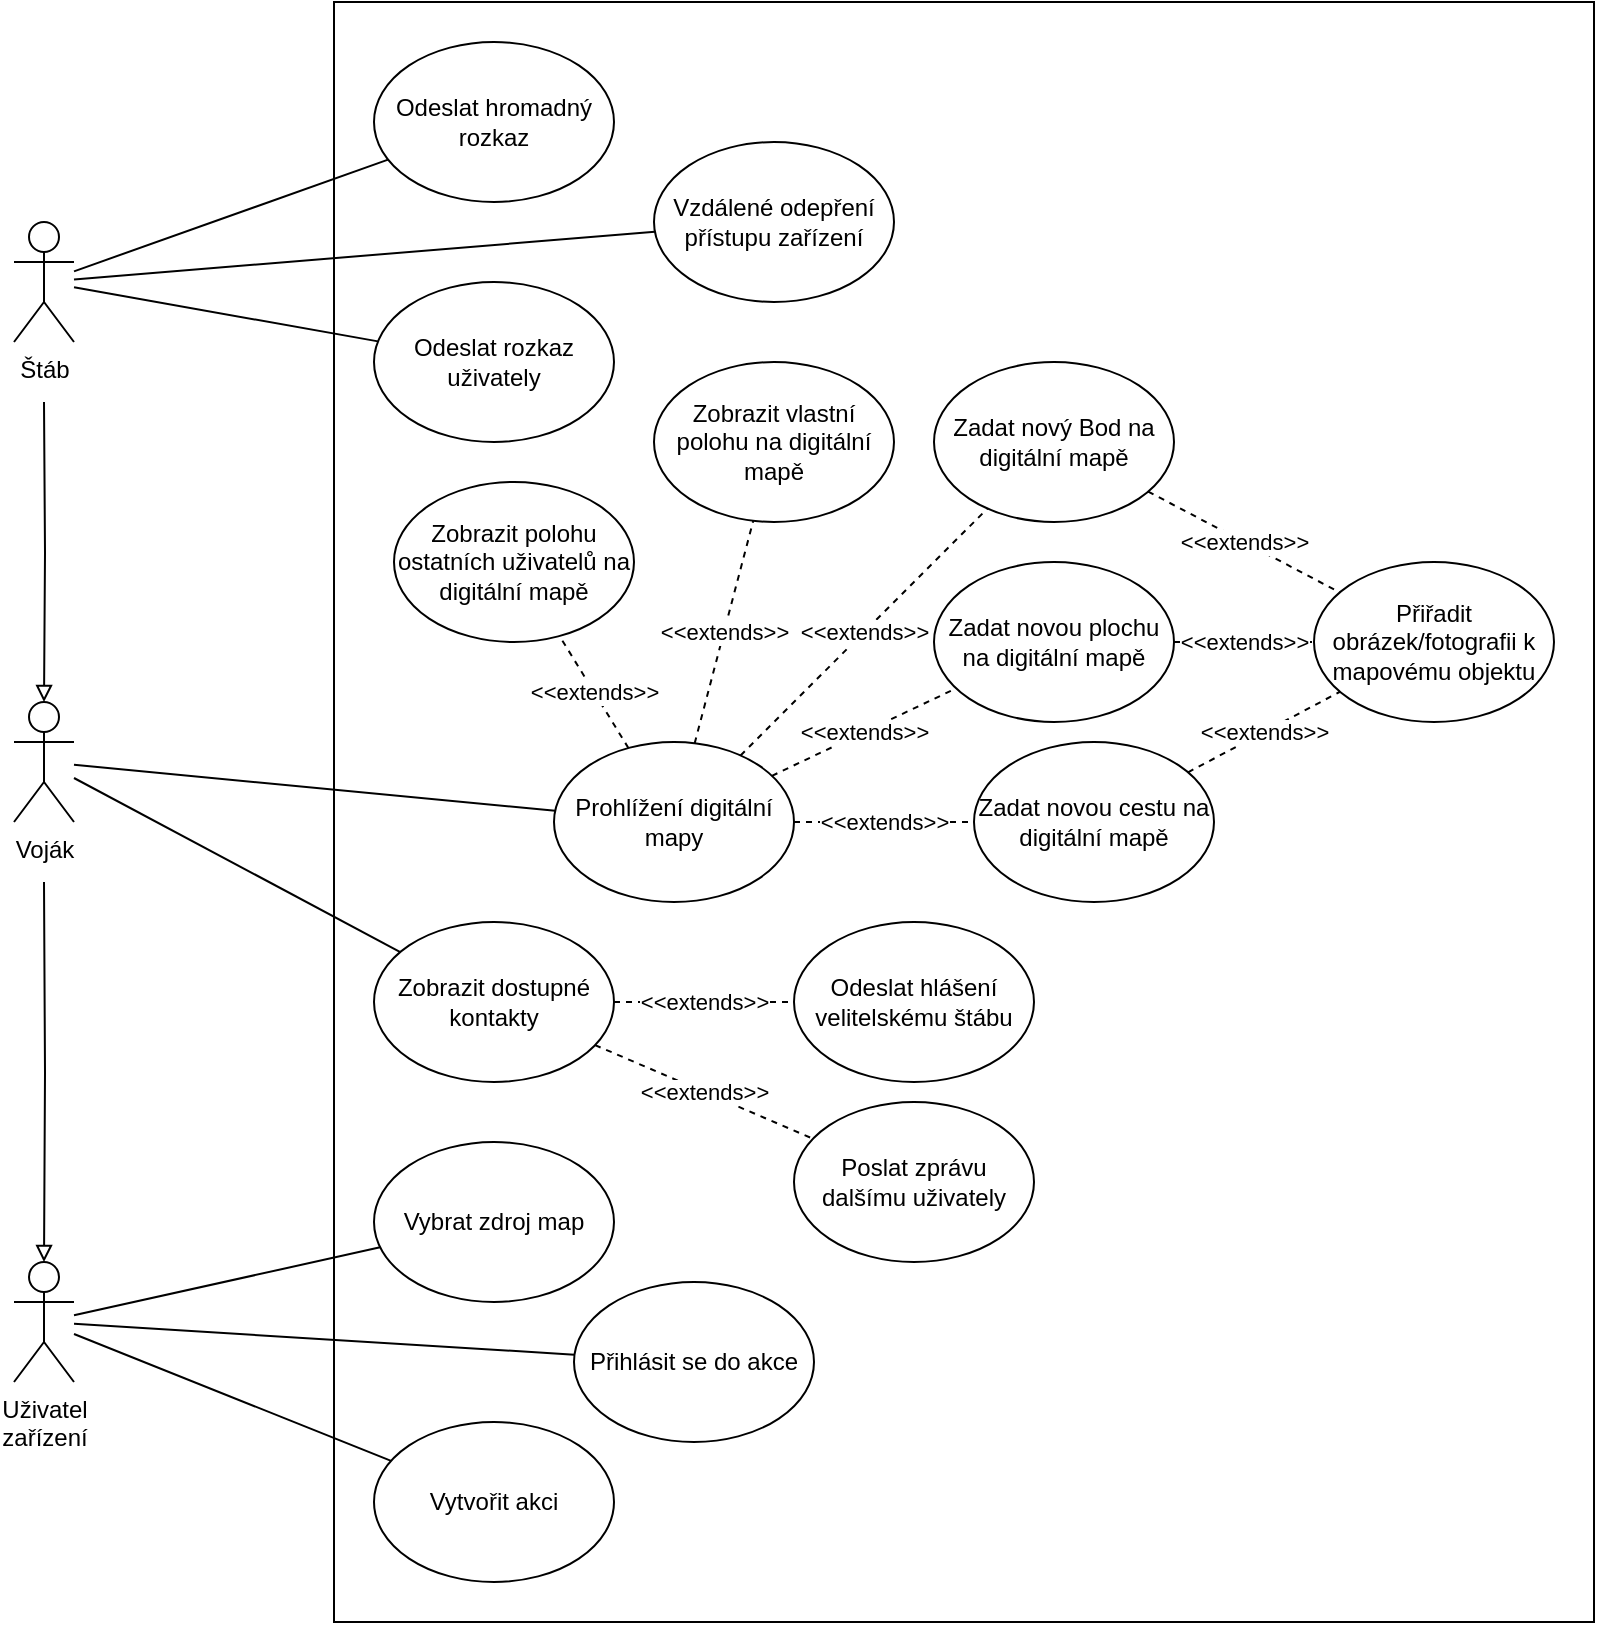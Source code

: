 <mxfile version="22.1.4" type="device">
  <diagram name="Stránka-1" id="Ws_4WNnmmAXJiaBilU-j">
    <mxGraphModel dx="1105" dy="571" grid="1" gridSize="10" guides="1" tooltips="1" connect="1" arrows="1" fold="1" page="1" pageScale="1" pageWidth="827" pageHeight="1169" math="0" shadow="0">
      <root>
        <mxCell id="0" />
        <mxCell id="1" parent="0" />
        <mxCell id="JHc48PycI52fIAh6Qi8w-1" value="Zobrazit vlastní polohu na digitální mapě" style="ellipse;whiteSpace=wrap;html=1;" vertex="1" parent="1">
          <mxGeometry x="370" y="190" width="120" height="80" as="geometry" />
        </mxCell>
        <mxCell id="JHc48PycI52fIAh6Qi8w-26" value="&amp;lt;&amp;lt;extends&amp;gt;&amp;gt;" style="rounded=0;orthogonalLoop=1;jettySize=auto;html=1;endArrow=none;endFill=0;dashed=1;" edge="1" parent="1" source="JHc48PycI52fIAh6Qi8w-2" target="JHc48PycI52fIAh6Qi8w-6">
          <mxGeometry relative="1" as="geometry" />
        </mxCell>
        <mxCell id="JHc48PycI52fIAh6Qi8w-2" value="Zadat nový Bod na digitální mapě" style="ellipse;whiteSpace=wrap;html=1;" vertex="1" parent="1">
          <mxGeometry x="510" y="190" width="120" height="80" as="geometry" />
        </mxCell>
        <mxCell id="JHc48PycI52fIAh6Qi8w-27" value="&amp;lt;&amp;lt;extends&amp;gt;&amp;gt;" style="rounded=0;orthogonalLoop=1;jettySize=auto;html=1;dashed=1;endArrow=none;endFill=0;" edge="1" parent="1" source="JHc48PycI52fIAh6Qi8w-3" target="JHc48PycI52fIAh6Qi8w-6">
          <mxGeometry relative="1" as="geometry" />
        </mxCell>
        <mxCell id="JHc48PycI52fIAh6Qi8w-3" value="Zadat novou plochu na digitální mapě" style="ellipse;whiteSpace=wrap;html=1;" vertex="1" parent="1">
          <mxGeometry x="510" y="290" width="120" height="80" as="geometry" />
        </mxCell>
        <mxCell id="JHc48PycI52fIAh6Qi8w-4" value="Zobrazit polohu ostatních uživatelů na digitální mapě" style="ellipse;whiteSpace=wrap;html=1;" vertex="1" parent="1">
          <mxGeometry x="240" y="250" width="120" height="80" as="geometry" />
        </mxCell>
        <mxCell id="JHc48PycI52fIAh6Qi8w-28" value="&amp;lt;&amp;lt;extends&amp;gt;&amp;gt;" style="rounded=0;orthogonalLoop=1;jettySize=auto;html=1;dashed=1;endArrow=none;endFill=0;" edge="1" parent="1" source="JHc48PycI52fIAh6Qi8w-5" target="JHc48PycI52fIAh6Qi8w-6">
          <mxGeometry relative="1" as="geometry" />
        </mxCell>
        <mxCell id="JHc48PycI52fIAh6Qi8w-5" value="Zadat novou cestu na digitální mapě" style="ellipse;whiteSpace=wrap;html=1;" vertex="1" parent="1">
          <mxGeometry x="530" y="380" width="120" height="80" as="geometry" />
        </mxCell>
        <mxCell id="JHc48PycI52fIAh6Qi8w-6" value="Přiřadit obrázek/fotografii k mapovému objektu" style="ellipse;whiteSpace=wrap;html=1;" vertex="1" parent="1">
          <mxGeometry x="700" y="290" width="120" height="80" as="geometry" />
        </mxCell>
        <mxCell id="JHc48PycI52fIAh6Qi8w-34" value="&amp;lt;&amp;lt;extends&amp;gt;&amp;gt;" style="rounded=0;orthogonalLoop=1;jettySize=auto;html=1;dashed=1;endArrow=none;endFill=0;" edge="1" parent="1" source="JHc48PycI52fIAh6Qi8w-7" target="JHc48PycI52fIAh6Qi8w-8">
          <mxGeometry relative="1" as="geometry" />
        </mxCell>
        <mxCell id="JHc48PycI52fIAh6Qi8w-35" value="&amp;lt;&amp;lt;extends&amp;gt;&amp;gt;" style="rounded=0;orthogonalLoop=1;jettySize=auto;html=1;dashed=1;endArrow=none;endFill=0;" edge="1" parent="1" source="JHc48PycI52fIAh6Qi8w-7" target="JHc48PycI52fIAh6Qi8w-9">
          <mxGeometry relative="1" as="geometry" />
        </mxCell>
        <mxCell id="JHc48PycI52fIAh6Qi8w-7" value="Zobrazit dostupné kontakty" style="ellipse;whiteSpace=wrap;html=1;" vertex="1" parent="1">
          <mxGeometry x="230" y="470" width="120" height="80" as="geometry" />
        </mxCell>
        <mxCell id="JHc48PycI52fIAh6Qi8w-8" value="Odeslat hlášení velitelskému štábu" style="ellipse;whiteSpace=wrap;html=1;" vertex="1" parent="1">
          <mxGeometry x="440" y="470" width="120" height="80" as="geometry" />
        </mxCell>
        <mxCell id="JHc48PycI52fIAh6Qi8w-9" value="Poslat zprávu dalšímu uživately" style="ellipse;whiteSpace=wrap;html=1;" vertex="1" parent="1">
          <mxGeometry x="440" y="560" width="120" height="80" as="geometry" />
        </mxCell>
        <mxCell id="JHc48PycI52fIAh6Qi8w-10" value="Odeslat rozkaz uživately" style="ellipse;whiteSpace=wrap;html=1;" vertex="1" parent="1">
          <mxGeometry x="230" y="150" width="120" height="80" as="geometry" />
        </mxCell>
        <mxCell id="JHc48PycI52fIAh6Qi8w-11" value="Vzdálené odepření přístupu zařízení" style="ellipse;whiteSpace=wrap;html=1;" vertex="1" parent="1">
          <mxGeometry x="370" y="80" width="120" height="80" as="geometry" />
        </mxCell>
        <mxCell id="JHc48PycI52fIAh6Qi8w-29" value="&amp;lt;&amp;lt;extends&amp;gt;&amp;gt;" style="rounded=0;orthogonalLoop=1;jettySize=auto;html=1;dashed=1;endArrow=none;endFill=0;" edge="1" parent="1" source="JHc48PycI52fIAh6Qi8w-12" target="JHc48PycI52fIAh6Qi8w-4">
          <mxGeometry relative="1" as="geometry" />
        </mxCell>
        <mxCell id="JHc48PycI52fIAh6Qi8w-30" value="&amp;lt;&amp;lt;extends&amp;gt;&amp;gt;" style="rounded=0;orthogonalLoop=1;jettySize=auto;html=1;dashed=1;endArrow=none;endFill=0;" edge="1" parent="1" source="JHc48PycI52fIAh6Qi8w-12" target="JHc48PycI52fIAh6Qi8w-1">
          <mxGeometry relative="1" as="geometry" />
        </mxCell>
        <mxCell id="JHc48PycI52fIAh6Qi8w-31" value="&amp;lt;&amp;lt;extends&amp;gt;&amp;gt;" style="rounded=0;orthogonalLoop=1;jettySize=auto;html=1;dashed=1;endArrow=none;endFill=0;" edge="1" parent="1" source="JHc48PycI52fIAh6Qi8w-12" target="JHc48PycI52fIAh6Qi8w-2">
          <mxGeometry relative="1" as="geometry" />
        </mxCell>
        <mxCell id="JHc48PycI52fIAh6Qi8w-32" value="&amp;lt;&amp;lt;extends&amp;gt;&amp;gt;" style="rounded=0;orthogonalLoop=1;jettySize=auto;html=1;dashed=1;endArrow=none;endFill=0;" edge="1" parent="1" source="JHc48PycI52fIAh6Qi8w-12" target="JHc48PycI52fIAh6Qi8w-3">
          <mxGeometry relative="1" as="geometry" />
        </mxCell>
        <mxCell id="JHc48PycI52fIAh6Qi8w-33" value="&amp;lt;&amp;lt;extends&amp;gt;&amp;gt;" style="rounded=0;orthogonalLoop=1;jettySize=auto;html=1;dashed=1;endArrow=none;endFill=0;" edge="1" parent="1" source="JHc48PycI52fIAh6Qi8w-12" target="JHc48PycI52fIAh6Qi8w-5">
          <mxGeometry relative="1" as="geometry" />
        </mxCell>
        <mxCell id="JHc48PycI52fIAh6Qi8w-12" value="Prohlížení digitální mapy" style="ellipse;whiteSpace=wrap;html=1;" vertex="1" parent="1">
          <mxGeometry x="320" y="380" width="120" height="80" as="geometry" />
        </mxCell>
        <mxCell id="JHc48PycI52fIAh6Qi8w-13" value="Vytvořit akci" style="ellipse;whiteSpace=wrap;html=1;" vertex="1" parent="1">
          <mxGeometry x="230" y="720" width="120" height="80" as="geometry" />
        </mxCell>
        <mxCell id="JHc48PycI52fIAh6Qi8w-14" value="Přihlásit se do akce" style="ellipse;whiteSpace=wrap;html=1;" vertex="1" parent="1">
          <mxGeometry x="330" y="650" width="120" height="80" as="geometry" />
        </mxCell>
        <mxCell id="JHc48PycI52fIAh6Qi8w-15" value="Odeslat hromadný rozkaz" style="ellipse;whiteSpace=wrap;html=1;" vertex="1" parent="1">
          <mxGeometry x="230" y="30" width="120" height="80" as="geometry" />
        </mxCell>
        <mxCell id="JHc48PycI52fIAh6Qi8w-16" value="Vybrat zdroj map" style="ellipse;whiteSpace=wrap;html=1;" vertex="1" parent="1">
          <mxGeometry x="230" y="580" width="120" height="80" as="geometry" />
        </mxCell>
        <mxCell id="JHc48PycI52fIAh6Qi8w-37" style="rounded=0;orthogonalLoop=1;jettySize=auto;html=1;endArrow=none;endFill=0;" edge="1" parent="1" source="JHc48PycI52fIAh6Qi8w-17" target="JHc48PycI52fIAh6Qi8w-13">
          <mxGeometry relative="1" as="geometry" />
        </mxCell>
        <mxCell id="JHc48PycI52fIAh6Qi8w-38" style="rounded=0;orthogonalLoop=1;jettySize=auto;html=1;endArrow=none;endFill=0;" edge="1" parent="1" source="JHc48PycI52fIAh6Qi8w-17" target="JHc48PycI52fIAh6Qi8w-16">
          <mxGeometry relative="1" as="geometry" />
        </mxCell>
        <mxCell id="JHc48PycI52fIAh6Qi8w-39" style="rounded=0;orthogonalLoop=1;jettySize=auto;html=1;endArrow=none;endFill=0;" edge="1" parent="1" source="JHc48PycI52fIAh6Qi8w-17" target="JHc48PycI52fIAh6Qi8w-14">
          <mxGeometry relative="1" as="geometry" />
        </mxCell>
        <mxCell id="JHc48PycI52fIAh6Qi8w-17" value="Uživatel&lt;br&gt;zařízení" style="shape=umlActor;verticalLabelPosition=bottom;verticalAlign=top;html=1;outlineConnect=0;" vertex="1" parent="1">
          <mxGeometry x="50" y="640" width="30" height="60" as="geometry" />
        </mxCell>
        <mxCell id="JHc48PycI52fIAh6Qi8w-24" style="edgeStyle=orthogonalEdgeStyle;rounded=0;orthogonalLoop=1;jettySize=auto;html=1;endArrow=block;endFill=0;" edge="1" parent="1" target="JHc48PycI52fIAh6Qi8w-17">
          <mxGeometry relative="1" as="geometry">
            <mxPoint x="65" y="450" as="sourcePoint" />
          </mxGeometry>
        </mxCell>
        <mxCell id="JHc48PycI52fIAh6Qi8w-40" style="rounded=0;orthogonalLoop=1;jettySize=auto;html=1;endArrow=none;endFill=0;" edge="1" parent="1" source="JHc48PycI52fIAh6Qi8w-19" target="JHc48PycI52fIAh6Qi8w-7">
          <mxGeometry relative="1" as="geometry" />
        </mxCell>
        <mxCell id="JHc48PycI52fIAh6Qi8w-41" style="rounded=0;orthogonalLoop=1;jettySize=auto;html=1;endArrow=none;endFill=0;" edge="1" parent="1" source="JHc48PycI52fIAh6Qi8w-19" target="JHc48PycI52fIAh6Qi8w-12">
          <mxGeometry relative="1" as="geometry" />
        </mxCell>
        <mxCell id="JHc48PycI52fIAh6Qi8w-19" value="Voják" style="shape=umlActor;verticalLabelPosition=bottom;verticalAlign=top;html=1;outlineConnect=0;" vertex="1" parent="1">
          <mxGeometry x="50" y="360" width="30" height="60" as="geometry" />
        </mxCell>
        <mxCell id="JHc48PycI52fIAh6Qi8w-23" style="edgeStyle=orthogonalEdgeStyle;rounded=0;orthogonalLoop=1;jettySize=auto;html=1;endArrow=block;endFill=0;" edge="1" parent="1" target="JHc48PycI52fIAh6Qi8w-19">
          <mxGeometry relative="1" as="geometry">
            <mxPoint x="65" y="210" as="sourcePoint" />
          </mxGeometry>
        </mxCell>
        <mxCell id="JHc48PycI52fIAh6Qi8w-42" style="rounded=0;orthogonalLoop=1;jettySize=auto;html=1;endArrow=none;endFill=0;" edge="1" parent="1" source="JHc48PycI52fIAh6Qi8w-20" target="JHc48PycI52fIAh6Qi8w-10">
          <mxGeometry relative="1" as="geometry" />
        </mxCell>
        <mxCell id="JHc48PycI52fIAh6Qi8w-43" style="rounded=0;orthogonalLoop=1;jettySize=auto;html=1;endArrow=none;endFill=0;" edge="1" parent="1" source="JHc48PycI52fIAh6Qi8w-20" target="JHc48PycI52fIAh6Qi8w-15">
          <mxGeometry relative="1" as="geometry" />
        </mxCell>
        <mxCell id="JHc48PycI52fIAh6Qi8w-44" style="rounded=0;orthogonalLoop=1;jettySize=auto;html=1;endArrow=none;endFill=0;" edge="1" parent="1" source="JHc48PycI52fIAh6Qi8w-20" target="JHc48PycI52fIAh6Qi8w-11">
          <mxGeometry relative="1" as="geometry" />
        </mxCell>
        <mxCell id="JHc48PycI52fIAh6Qi8w-20" value="Štáb" style="shape=umlActor;verticalLabelPosition=bottom;verticalAlign=top;html=1;outlineConnect=0;" vertex="1" parent="1">
          <mxGeometry x="50" y="120" width="30" height="60" as="geometry" />
        </mxCell>
        <mxCell id="JHc48PycI52fIAh6Qi8w-46" value="" style="rounded=0;whiteSpace=wrap;html=1;fillColor=none;" vertex="1" parent="1">
          <mxGeometry x="210" y="10" width="630" height="810" as="geometry" />
        </mxCell>
      </root>
    </mxGraphModel>
  </diagram>
</mxfile>
